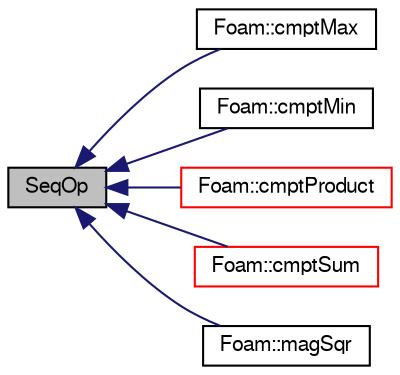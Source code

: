 digraph "SeqOp"
{
  bgcolor="transparent";
  edge [fontname="FreeSans",fontsize="10",labelfontname="FreeSans",labelfontsize="10"];
  node [fontname="FreeSans",fontsize="10",shape=record];
  rankdir="LR";
  Node1 [label="SeqOp",height=0.2,width=0.4,color="black", fillcolor="grey75", style="filled" fontcolor="black"];
  Node1 -> Node2 [dir="back",color="midnightblue",fontsize="10",style="solid",fontname="FreeSans"];
  Node2 [label="Foam::cmptMax",height=0.2,width=0.4,color="black",URL="$a10237.html#a803418912e45ff3d958aebdf96475fa8"];
  Node1 -> Node3 [dir="back",color="midnightblue",fontsize="10",style="solid",fontname="FreeSans"];
  Node3 [label="Foam::cmptMin",height=0.2,width=0.4,color="black",URL="$a10237.html#a874f7a58758cd8c979855afb4baf8d2b"];
  Node1 -> Node4 [dir="back",color="midnightblue",fontsize="10",style="solid",fontname="FreeSans"];
  Node4 [label="Foam::cmptProduct",height=0.2,width=0.4,color="red",URL="$a10237.html#a43efbf7dd7cb35751a70f798be574555"];
  Node1 -> Node5 [dir="back",color="midnightblue",fontsize="10",style="solid",fontname="FreeSans"];
  Node5 [label="Foam::cmptSum",height=0.2,width=0.4,color="red",URL="$a10237.html#a856e2ab6c2bb530a1e314c9d4188f8f0"];
  Node1 -> Node6 [dir="back",color="midnightblue",fontsize="10",style="solid",fontname="FreeSans"];
  Node6 [label="Foam::magSqr",height=0.2,width=0.4,color="black",URL="$a10237.html#a6558904385cd7417299ef85b5da01de6"];
}
